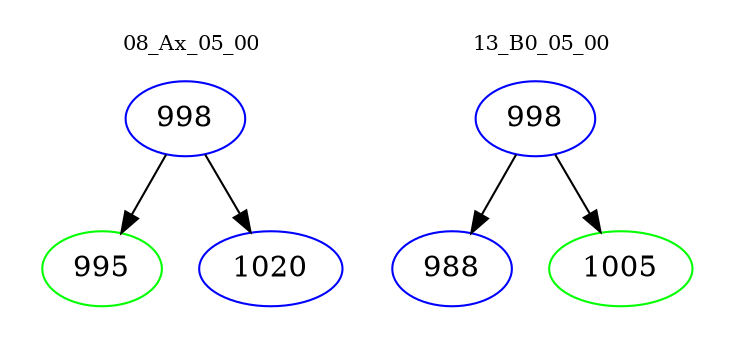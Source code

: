 digraph{
subgraph cluster_0 {
color = white
label = "08_Ax_05_00";
fontsize=10;
T0_998 [label="998", color="blue"]
T0_998 -> T0_995 [color="black"]
T0_995 [label="995", color="green"]
T0_998 -> T0_1020 [color="black"]
T0_1020 [label="1020", color="blue"]
}
subgraph cluster_1 {
color = white
label = "13_B0_05_00";
fontsize=10;
T1_998 [label="998", color="blue"]
T1_998 -> T1_988 [color="black"]
T1_988 [label="988", color="blue"]
T1_998 -> T1_1005 [color="black"]
T1_1005 [label="1005", color="green"]
}
}
